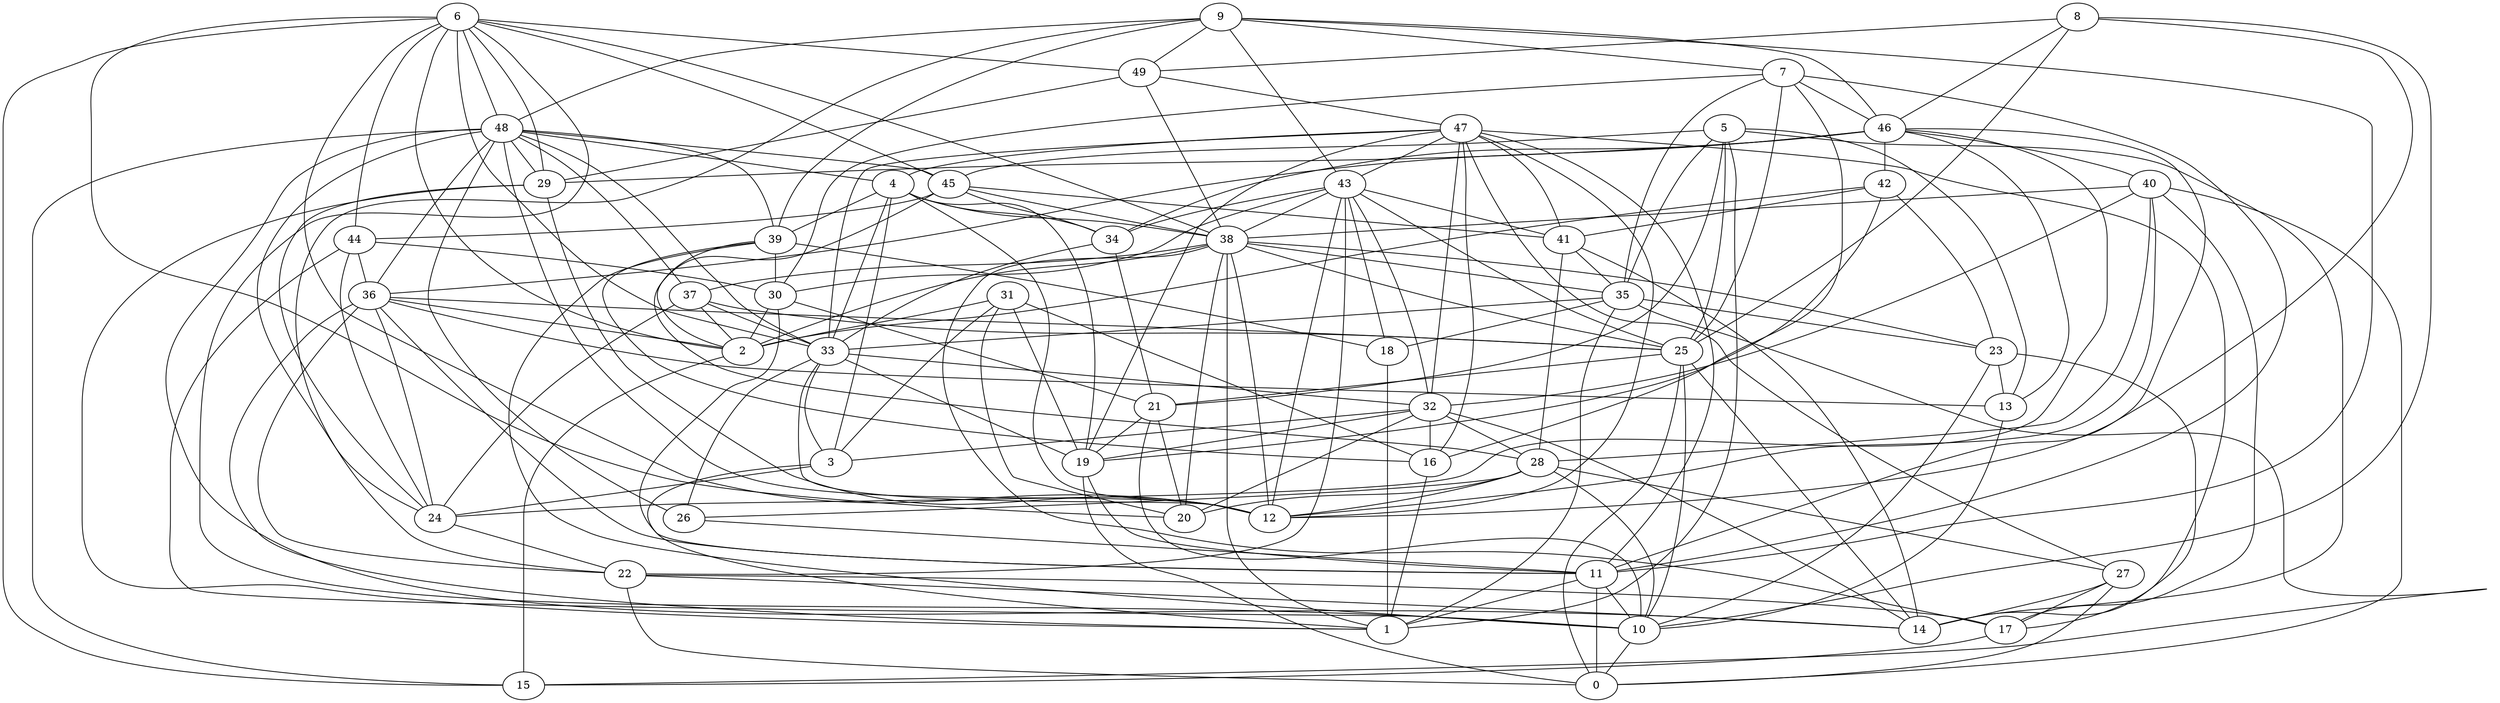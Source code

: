 digraph GG_graph {

subgraph G_graph {
edge [color = black]
"5" -> "14" [dir = none]
"31" -> "3" [dir = none]
"22" -> "0" [dir = none]
"8" -> "10" [dir = none]
"44" -> "10" [dir = none]
"43" -> "38" [dir = none]
"47" -> "16" [dir = none]
"47" -> "19" [dir = none]
"4" -> "34" [dir = none]
"48" -> "39" [dir = none]
"48" -> "14" [dir = none]
"48" -> "36" [dir = none]
"48" -> "37" [dir = none]
"48" -> "45" [dir = none]
"37" -> "33" [dir = none]
"32" -> "19" [dir = none]
"41" -> "14" [dir = none]
"28" -> "20" [dir = none]
"28" -> "26" [dir = none]
"46" -> "42" [dir = none]
"46" -> "29" [dir = none]
"46" -> "40" [dir = none]
"46" -> "11" [dir = none]
"10" -> "0" [dir = none]
"38" -> "1" [dir = none]
"38" -> "23" [dir = none]
"38" -> "2" [dir = none]
"19" -> "11" [dir = none]
"27" -> "0" [dir = none]
"35" -> "18" [dir = none]
"35" -> "23" [dir = none]
"30" -> "11" [dir = none]
"6" -> "2" [dir = none]
"3" -> "24" [dir = none]
"45" -> "28" [dir = none]
"45" -> "38" [dir = none]
"45" -> "34" [dir = none]
"2" -> "15" [dir = none]
"9" -> "7" [dir = none]
"9" -> "49" [dir = none]
"9" -> "48" [dir = none]
"36" -> "25" [dir = none]
"36" -> "24" [dir = none]
"36" -> "11" [dir = none]
"17" -> "15" [dir = none]
"33" -> "12" [dir = none]
"23" -> "13" [dir = none]
"23" -> "10" [dir = none]
"21" -> "10" [dir = none]
"4" -> "39" [dir = none]
"8" -> "49" [dir = none]
"43" -> "18" [dir = none]
"6" -> "15" [dir = none]
"43" -> "12" [dir = none]
"8" -> "46" [dir = none]
"32" -> "16" [dir = none]
"42" -> "2" [dir = none]
"21" -> "20" [dir = none]
"7" -> "25" [dir = none]
"30" -> "2" [dir = none]
"29" -> "12" [dir = none]
"7" -> "35" [dir = none]
"7" -> "11" [dir = none]
"5" -> "35" [dir = none]
"43" -> "30" [dir = none]
"40" -> "17" [dir = none]
"25" -> "21" [dir = none]
"37" -> "2" [dir = none]
"48" -> "29" [dir = none]
"43" -> "22" [dir = none]
"8" -> "25" [dir = none]
"6" -> "29" [dir = none]
"32" -> "14" [dir = none]
"24" -> "22" [dir = none]
"49" -> "29" [dir = none]
"7" -> "46" [dir = none]
"47" -> "12" [dir = none]
"38" -> "25" [dir = none]
"23" -> "17" [dir = none]
"13" -> "10" [dir = none]
"28" -> "10" [dir = none]
"6" -> "44" [dir = none]
"16" -> "1" [dir = none]
"9" -> "43" [dir = none]
"6" -> "48" [dir = none]
"29" -> "1" [dir = none]
"4" -> "33" [dir = none]
"21" -> "19" [dir = none]
"25" -> "0" [dir = none]
"8" -> "12" [dir = none]
"6" -> "33" [dir = none]
"36" -> "1" [dir = none]
"42" -> "23" [dir = none]
"25" -> "10" [dir = none]
"40" -> "12" [dir = none]
"48" -> "24" [dir = none]
"33" -> "26" [dir = none]
"36" -> "22" [dir = none]
"48" -> "33" [dir = none]
"27" -> "17" [dir = none]
"47" -> "41" [dir = none]
"5" -> "25" [dir = none]
"25" -> "14" [dir = none]
"19" -> "0" [dir = none]
"6" -> "12" [dir = none]
"39" -> "30" [dir = none]
"37" -> "24" [dir = none]
"35" -> "15" [dir = none]
"47" -> "32" [dir = none]
"9" -> "22" [dir = none]
"47" -> "14" [dir = none]
"38" -> "35" [dir = none]
"6" -> "20" [dir = none]
"38" -> "20" [dir = none]
"48" -> "26" [dir = none]
"45" -> "41" [dir = none]
"49" -> "47" [dir = none]
"11" -> "1" [dir = none]
"42" -> "19" [dir = none]
"7" -> "16" [dir = none]
"6" -> "49" [dir = none]
"47" -> "43" [dir = none]
"22" -> "14" [dir = none]
"40" -> "38" [dir = none]
"41" -> "28" [dir = none]
"6" -> "45" [dir = none]
"48" -> "12" [dir = none]
"47" -> "11" [dir = none]
"7" -> "30" [dir = none]
"3" -> "1" [dir = none]
"49" -> "38" [dir = none]
"39" -> "16" [dir = none]
"4" -> "19" [dir = none]
"33" -> "32" [dir = none]
"4" -> "3" [dir = none]
"11" -> "10" [dir = none]
"5" -> "1" [dir = none]
"32" -> "3" [dir = none]
"33" -> "19" [dir = none]
"40" -> "28" [dir = none]
"43" -> "34" [dir = none]
"31" -> "16" [dir = none]
"31" -> "20" [dir = none]
"9" -> "46" [dir = none]
"46" -> "24" [dir = none]
"35" -> "1" [dir = none]
"44" -> "24" [dir = none]
"43" -> "25" [dir = none]
"32" -> "20" [dir = none]
"46" -> "13" [dir = none]
"11" -> "0" [dir = none]
"31" -> "2" [dir = none]
"5" -> "21" [dir = none]
"39" -> "10" [dir = none]
"42" -> "41" [dir = none]
"32" -> "28" [dir = none]
"35" -> "33" [dir = none]
"38" -> "37" [dir = none]
"47" -> "27" [dir = none]
"46" -> "36" [dir = none]
"6" -> "38" [dir = none]
"9" -> "39" [dir = none]
"38" -> "12" [dir = none]
"31" -> "19" [dir = none]
"34" -> "33" [dir = none]
"33" -> "3" [dir = none]
"39" -> "18" [dir = none]
"27" -> "14" [dir = none]
"28" -> "12" [dir = none]
"28" -> "27" [dir = none]
"41" -> "35" [dir = none]
"36" -> "2" [dir = none]
"40" -> "0" [dir = none]
"39" -> "2" [dir = none]
"9" -> "11" [dir = none]
"47" -> "4" [dir = none]
"46" -> "34" [dir = none]
"6" -> "10" [dir = none]
"29" -> "24" [dir = none]
"40" -> "32" [dir = none]
"5" -> "13" [dir = none]
"26" -> "11" [dir = none]
"37" -> "25" [dir = none]
"48" -> "4" [dir = none]
"43" -> "41" [dir = none]
"36" -> "13" [dir = none]
"5" -> "45" [dir = none]
"34" -> "21" [dir = none]
"45" -> "44" [dir = none]
"4" -> "38" [dir = none]
"48" -> "15" [dir = none]
"30" -> "21" [dir = none]
"47" -> "33" [dir = none]
"4" -> "12" [dir = none]
"18" -> "1" [dir = none]
"22" -> "17" [dir = none]
"44" -> "30" [dir = none]
"44" -> "36" [dir = none]
"38" -> "17" [dir = none]
"43" -> "32" [dir = none]
}

}
